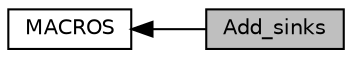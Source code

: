 digraph "Add_sinks"
{
  edge [fontname="Helvetica",fontsize="10",labelfontname="Helvetica",labelfontsize="10"];
  node [fontname="Helvetica",fontsize="10",shape=record];
  rankdir=LR;
  Node1 [label="MACROS",height=0.2,width=0.4,color="black", fillcolor="white", style="filled",URL="$group___m_a_c_r_o_s.html"];
  Node0 [label="Add_sinks",height=0.2,width=0.4,color="black", fillcolor="grey75", style="filled", fontcolor="black"];
  Node1->Node0 [shape=plaintext, dir="back", style="solid"];
}
